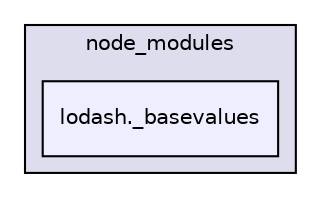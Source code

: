 digraph "gulp-src/node_modules/gulp/node_modules/gulp-util/node_modules/lodash.template/node_modules/lodash._basevalues" {
  compound=true
  node [ fontsize="10", fontname="Helvetica"];
  edge [ labelfontsize="10", labelfontname="Helvetica"];
  subgraph clusterdir_344bc0b0c256049750c2768880d1d4ed {
    graph [ bgcolor="#ddddee", pencolor="black", label="node_modules" fontname="Helvetica", fontsize="10", URL="dir_344bc0b0c256049750c2768880d1d4ed.html"]
  dir_29234ad779d01aa82157814b54f1d494 [shape=box, label="lodash._basevalues", style="filled", fillcolor="#eeeeff", pencolor="black", URL="dir_29234ad779d01aa82157814b54f1d494.html"];
  }
}

